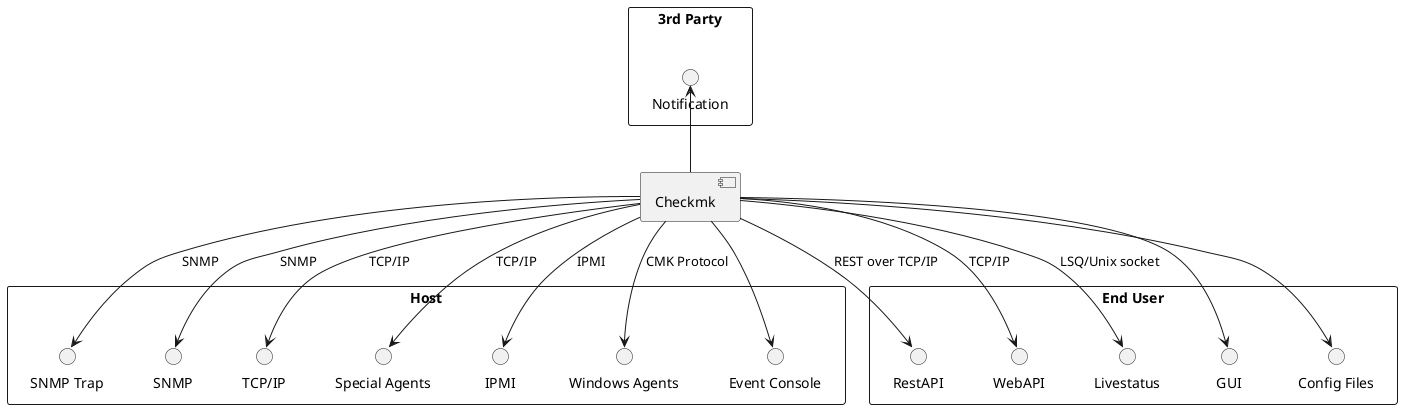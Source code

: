@startuml
rectangle "Host" {
  () "SNMP Trap" as snmptrap
  () "SNMP" as snmp
  () "TCP/IP" as tcpip
  () "Special Agents" as specialagents
  () "IPMI" as ipmi
  () "Windows Agents" as windowsagents
  () "Event Console" as eventconsole
}
rectangle "3rd Party" as 3rdparty {
  () "Notification"
}
rectangle "End User" as enduser {
  () "RestAPI"
  () "WebAPI"
  () "Livestatus"
  () "GUI"
  () "Config Files" as configfiles
}
[Checkmk] --> snmptrap: SNMP
[Checkmk] --> snmp: SNMP
[Checkmk] --> tcpip: "TCP/IP"
[Checkmk] --> specialagents: "TCP/IP"
[Checkmk] --> ipmi: IPMI
[Checkmk] --> windowsagents: "CMK Protocol"
[Checkmk] --> eventconsole
[Checkmk] -up-> Notification
[Checkmk] --> RestAPI: "REST over TCP/IP"
[Checkmk] --> WebAPI: "TCP/IP"
[Checkmk] --> Livestatus: "LSQ/Unix socket"
[Checkmk] --> GUI
[Checkmk] --> configfiles
@enduml
